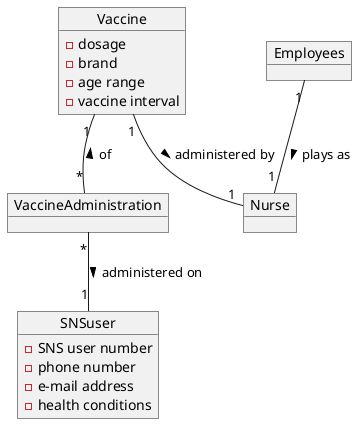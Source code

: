 @startuml
'https://plantuml.com/use-case-diagram
object Nurse
object Vaccine{
-dosage
-brand
-age range
-vaccine interval
}
object SNSuser{
-SNS user number
-phone number
-e-mail address
-health conditions
}
object VaccineAdministration
object Employees

Vaccine"1" -- "1"Nurse: > administered by
Vaccine"1" -- "*"VaccineAdministration: < of
Employees"1"--"1" Nurse: > plays as
VaccineAdministration"*" -- "1"SNSuser: > administered on


@enduml